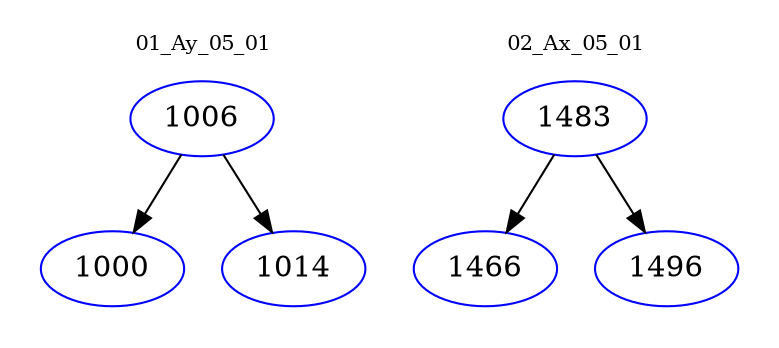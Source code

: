 digraph{
subgraph cluster_0 {
color = white
label = "01_Ay_05_01";
fontsize=10;
T0_1006 [label="1006", color="blue"]
T0_1006 -> T0_1000 [color="black"]
T0_1000 [label="1000", color="blue"]
T0_1006 -> T0_1014 [color="black"]
T0_1014 [label="1014", color="blue"]
}
subgraph cluster_1 {
color = white
label = "02_Ax_05_01";
fontsize=10;
T1_1483 [label="1483", color="blue"]
T1_1483 -> T1_1466 [color="black"]
T1_1466 [label="1466", color="blue"]
T1_1483 -> T1_1496 [color="black"]
T1_1496 [label="1496", color="blue"]
}
}
